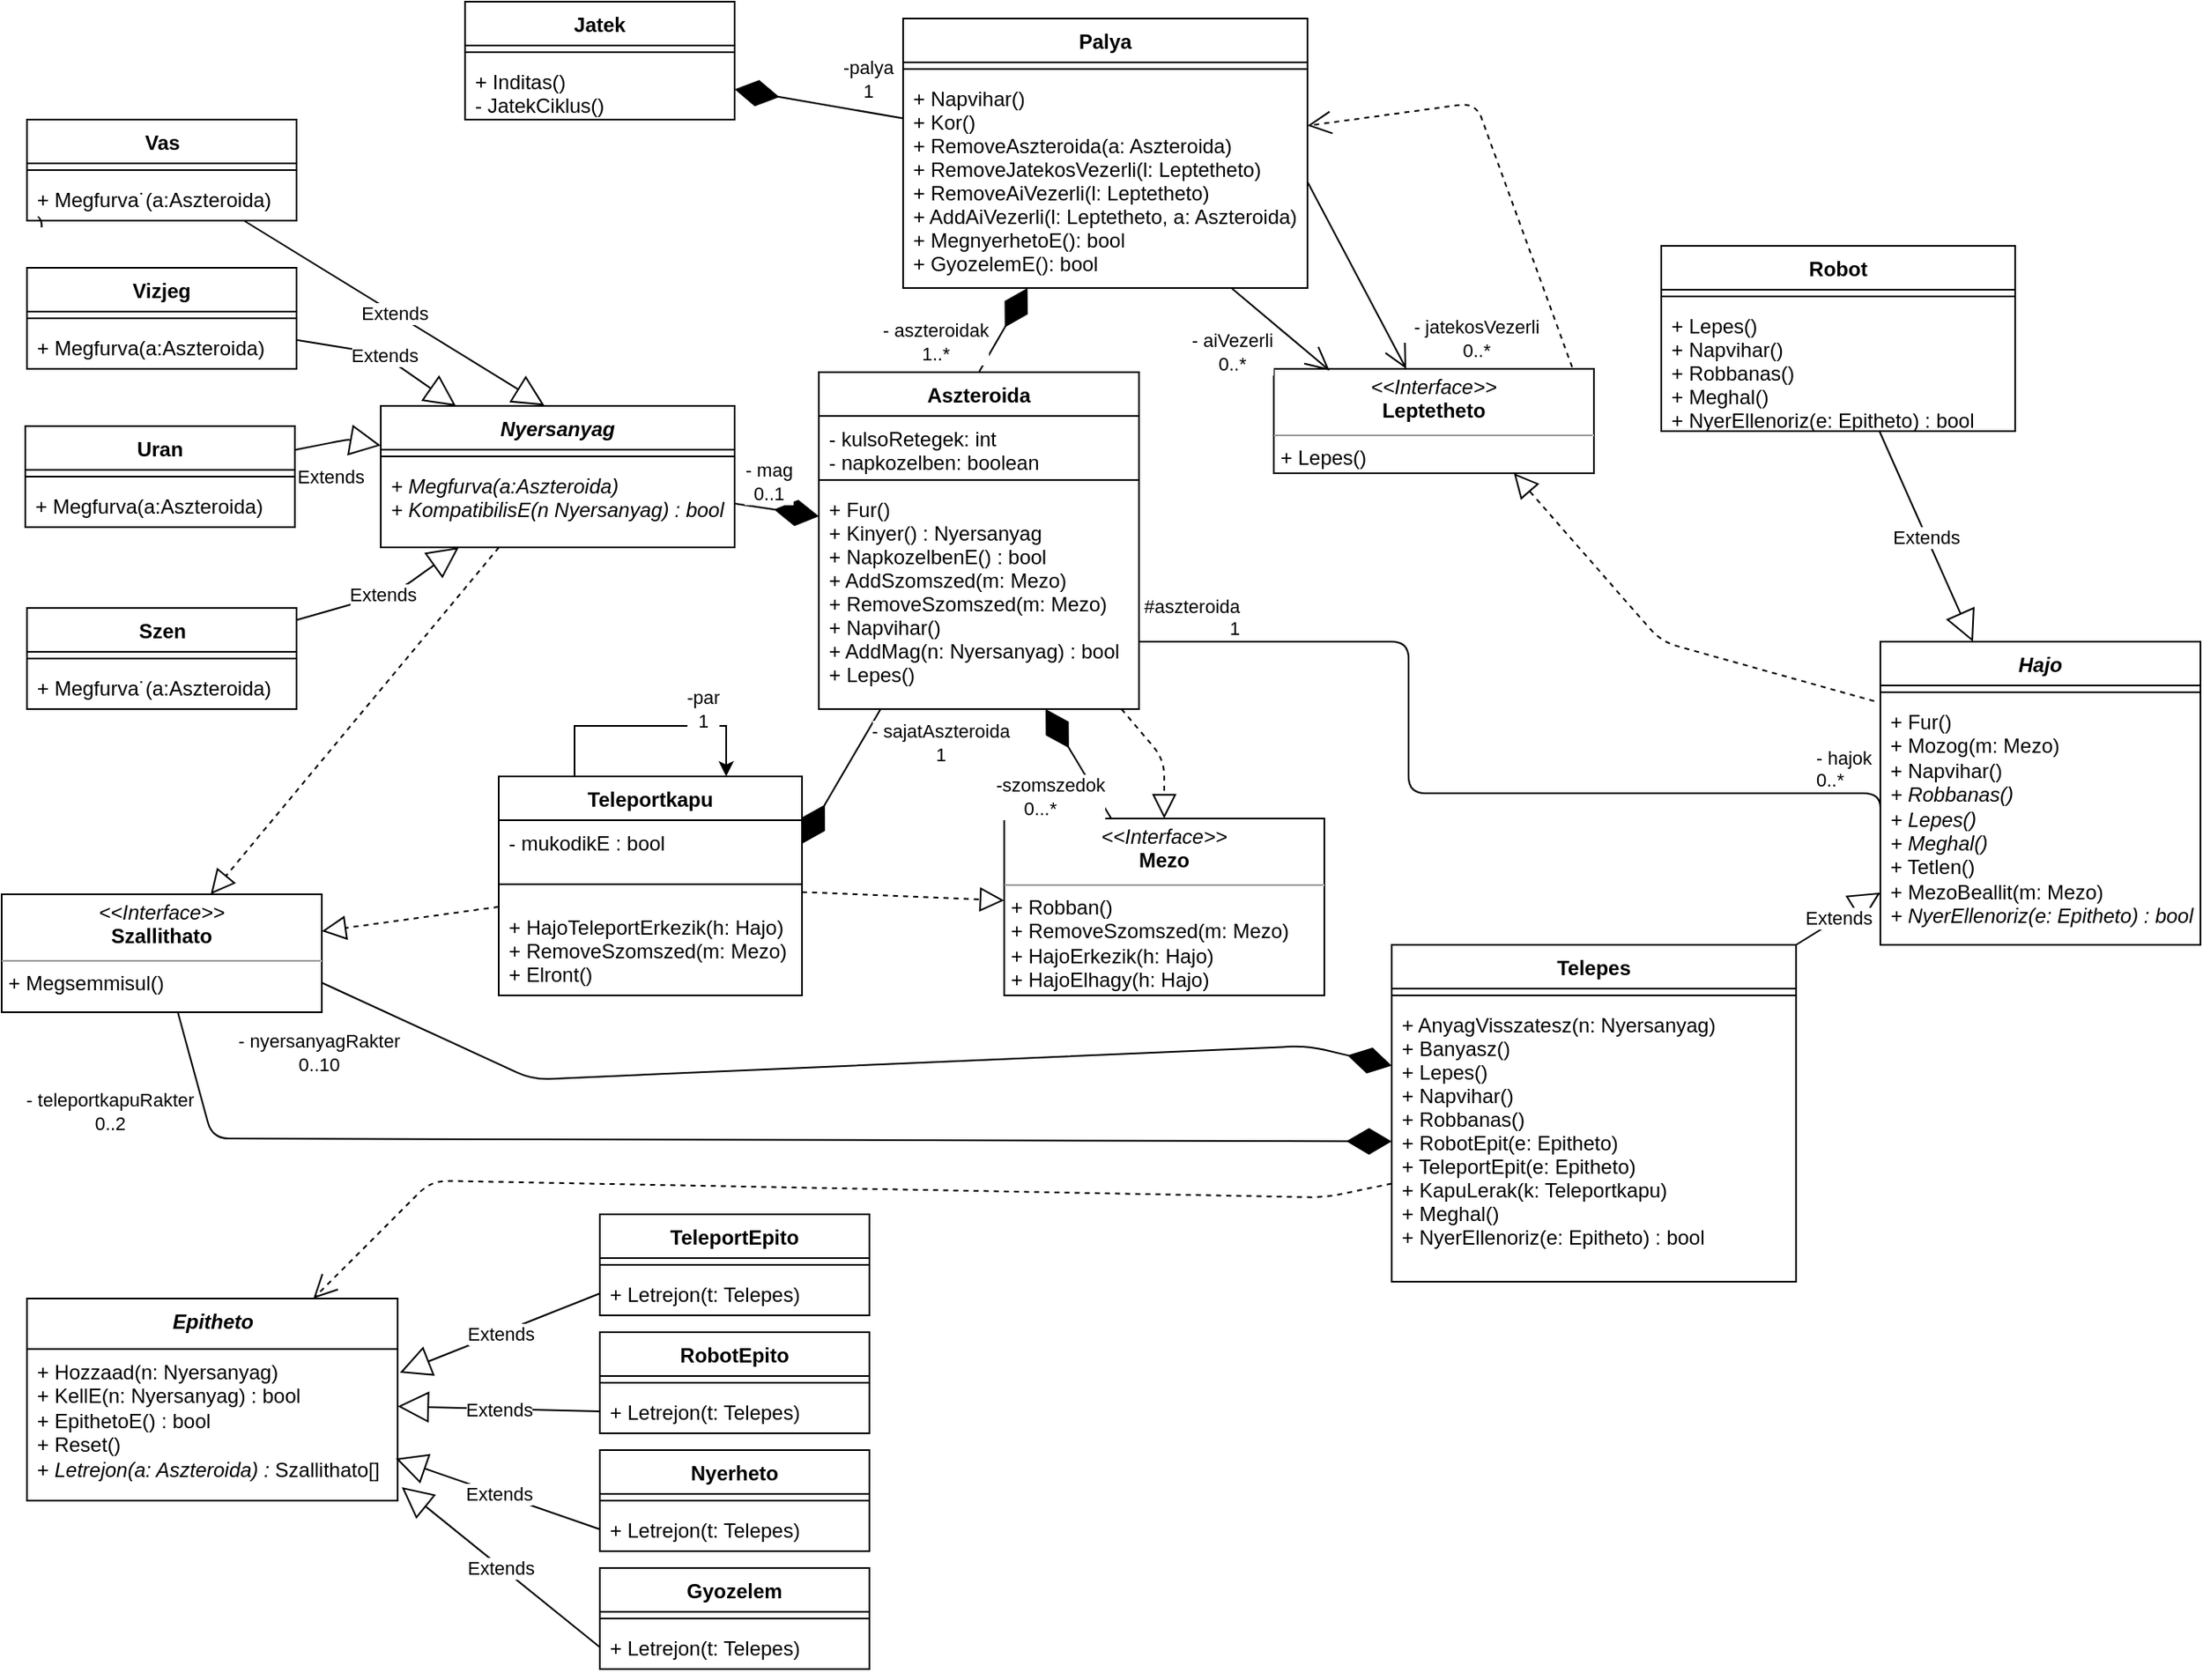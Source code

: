 <mxfile version="14.4.4" type="github">
  <diagram id="Uunz18mgdW6OLQOuuJnR" name="Page-1">
    <mxGraphModel dx="3137" dy="783" grid="1" gridSize="10" guides="1" tooltips="1" connect="1" arrows="1" fold="1" page="1" pageScale="1" pageWidth="1654" pageHeight="1169" background="none" math="0" shadow="0">
      <root>
        <mxCell id="0" />
        <mxCell id="1" parent="0" />
        <mxCell id="Yu_vnYscOk4ueQ48UthJ-1" value="Jatek" style="swimlane;fontStyle=1;align=center;verticalAlign=top;childLayout=stackLayout;horizontal=1;startSize=26;horizontalStack=0;resizeParent=1;resizeParentMax=0;resizeLast=0;collapsible=1;marginBottom=0;" parent="1" vertex="1">
          <mxGeometry x="270" width="160" height="70" as="geometry" />
        </mxCell>
        <mxCell id="Yu_vnYscOk4ueQ48UthJ-3" value="" style="line;strokeWidth=1;fillColor=none;align=left;verticalAlign=middle;spacingTop=-1;spacingLeft=3;spacingRight=3;rotatable=0;labelPosition=right;points=[];portConstraint=eastwest;" parent="Yu_vnYscOk4ueQ48UthJ-1" vertex="1">
          <mxGeometry y="26" width="160" height="8" as="geometry" />
        </mxCell>
        <mxCell id="Yu_vnYscOk4ueQ48UthJ-4" value="+ Inditas()&#xa;- JatekCiklus()" style="text;strokeColor=none;fillColor=none;align=left;verticalAlign=top;spacingLeft=4;spacingRight=4;overflow=hidden;rotatable=0;points=[[0,0.5],[1,0.5]];portConstraint=eastwest;" parent="Yu_vnYscOk4ueQ48UthJ-1" vertex="1">
          <mxGeometry y="34" width="160" height="36" as="geometry" />
        </mxCell>
        <mxCell id="Yu_vnYscOk4ueQ48UthJ-9" value="Palya" style="swimlane;fontStyle=1;align=center;verticalAlign=top;childLayout=stackLayout;horizontal=1;startSize=26;horizontalStack=0;resizeParent=1;resizeParentMax=0;resizeLast=0;collapsible=1;marginBottom=0;" parent="1" vertex="1">
          <mxGeometry x="530" y="10" width="240" height="160" as="geometry" />
        </mxCell>
        <mxCell id="Yu_vnYscOk4ueQ48UthJ-11" value="" style="line;strokeWidth=1;fillColor=none;align=left;verticalAlign=middle;spacingTop=-1;spacingLeft=3;spacingRight=3;rotatable=0;labelPosition=right;points=[];portConstraint=eastwest;" parent="Yu_vnYscOk4ueQ48UthJ-9" vertex="1">
          <mxGeometry y="26" width="240" height="8" as="geometry" />
        </mxCell>
        <mxCell id="Yu_vnYscOk4ueQ48UthJ-12" value="+ Napvihar()&#xa;+ Kor()&#xa;+ RemoveAszteroida(a: Aszteroida)&#xa;+ RemoveJatekosVezerli(l: Leptetheto)&#xa;+ RemoveAiVezerli(l: Leptetheto)&#xa;+ AddAiVezerli(l: Leptetheto, a: Aszteroida)&#xa;+ MegnyerhetoE(): bool&#xa;+ GyozelemE(): bool&#xa;" style="text;strokeColor=none;fillColor=none;align=left;verticalAlign=top;spacingLeft=4;spacingRight=4;overflow=hidden;rotatable=0;points=[[0,0.5],[1,0.5]];portConstraint=eastwest;" parent="Yu_vnYscOk4ueQ48UthJ-9" vertex="1">
          <mxGeometry y="34" width="240" height="126" as="geometry" />
        </mxCell>
        <mxCell id="Yu_vnYscOk4ueQ48UthJ-22" value="&lt;p style=&quot;margin: 0px ; margin-top: 4px ; text-align: center&quot;&gt;&lt;i&gt;&amp;lt;&amp;lt;Interface&amp;gt;&amp;gt;&lt;/i&gt;&lt;br&gt;&lt;b&gt;Leptetheto&lt;/b&gt;&lt;/p&gt;&lt;hr size=&quot;1&quot;&gt;&lt;p style=&quot;margin: 0px ; margin-left: 4px&quot;&gt;+ Lepes()&lt;/p&gt;" style="verticalAlign=top;align=left;overflow=fill;fontSize=12;fontFamily=Helvetica;html=1;" parent="1" vertex="1">
          <mxGeometry x="750" y="218" width="190" height="62" as="geometry" />
        </mxCell>
        <mxCell id="Yu_vnYscOk4ueQ48UthJ-23" value="Aszteroida" style="swimlane;fontStyle=1;align=center;verticalAlign=top;childLayout=stackLayout;horizontal=1;startSize=26;horizontalStack=0;resizeParent=1;resizeParentMax=0;resizeLast=0;collapsible=1;marginBottom=0;" parent="1" vertex="1">
          <mxGeometry x="480" y="220" width="190" height="200" as="geometry" />
        </mxCell>
        <mxCell id="Yu_vnYscOk4ueQ48UthJ-24" value="- kulsoRetegek: int&#xa;- napkozelben: boolean" style="text;strokeColor=none;fillColor=none;align=left;verticalAlign=top;spacingLeft=4;spacingRight=4;overflow=hidden;rotatable=0;points=[[0,0.5],[1,0.5]];portConstraint=eastwest;" parent="Yu_vnYscOk4ueQ48UthJ-23" vertex="1">
          <mxGeometry y="26" width="190" height="34" as="geometry" />
        </mxCell>
        <mxCell id="Yu_vnYscOk4ueQ48UthJ-25" value="" style="line;strokeWidth=1;fillColor=none;align=left;verticalAlign=middle;spacingTop=-1;spacingLeft=3;spacingRight=3;rotatable=0;labelPosition=right;points=[];portConstraint=eastwest;" parent="Yu_vnYscOk4ueQ48UthJ-23" vertex="1">
          <mxGeometry y="60" width="190" height="8" as="geometry" />
        </mxCell>
        <mxCell id="Yu_vnYscOk4ueQ48UthJ-26" value="+ Fur()&#xa;+ Kinyer() : Nyersanyag&#xa;+ NapkozelbenE() : bool&#xa;+ AddSzomszed(m: Mezo)&#xa;+ RemoveSzomszed(m: Mezo)&#xa;+ Napvihar()&#xa;+ AddMag(n: Nyersanyag) : bool&#xa;+ Lepes()" style="text;strokeColor=none;fillColor=none;align=left;verticalAlign=top;spacingLeft=4;spacingRight=4;overflow=hidden;rotatable=0;points=[[0,0.5],[1,0.5]];portConstraint=eastwest;" parent="Yu_vnYscOk4ueQ48UthJ-23" vertex="1">
          <mxGeometry y="68" width="190" height="132" as="geometry" />
        </mxCell>
        <mxCell id="Yu_vnYscOk4ueQ48UthJ-27" value="Robot" style="swimlane;fontStyle=1;align=center;verticalAlign=top;childLayout=stackLayout;horizontal=1;startSize=26;horizontalStack=0;resizeParent=1;resizeParentMax=0;resizeLast=0;collapsible=1;marginBottom=0;" parent="1" vertex="1">
          <mxGeometry x="980" y="145" width="210" height="110" as="geometry" />
        </mxCell>
        <mxCell id="Yu_vnYscOk4ueQ48UthJ-29" value="" style="line;strokeWidth=1;fillColor=none;align=left;verticalAlign=middle;spacingTop=-1;spacingLeft=3;spacingRight=3;rotatable=0;labelPosition=right;points=[];portConstraint=eastwest;" parent="Yu_vnYscOk4ueQ48UthJ-27" vertex="1">
          <mxGeometry y="26" width="210" height="8" as="geometry" />
        </mxCell>
        <mxCell id="Yu_vnYscOk4ueQ48UthJ-30" value="+ Lepes()&#xa;+ Napvihar()&#xa;+ Robbanas()&#xa;+ Meghal()&#xa;+ NyerEllenoriz(e: Epitheto) : bool" style="text;strokeColor=none;fillColor=none;align=left;verticalAlign=top;spacingLeft=4;spacingRight=4;overflow=hidden;rotatable=0;points=[[0,0.5],[1,0.5]];portConstraint=eastwest;fontStyle=0" parent="Yu_vnYscOk4ueQ48UthJ-27" vertex="1">
          <mxGeometry y="34" width="210" height="76" as="geometry" />
        </mxCell>
        <mxCell id="Yu_vnYscOk4ueQ48UthJ-31" value="Telepes" style="swimlane;fontStyle=1;align=center;verticalAlign=top;childLayout=stackLayout;horizontal=1;startSize=26;horizontalStack=0;resizeParent=1;resizeParentMax=0;resizeLast=0;collapsible=1;marginBottom=0;" parent="1" vertex="1">
          <mxGeometry x="820" y="560" width="240" height="200" as="geometry" />
        </mxCell>
        <mxCell id="Yu_vnYscOk4ueQ48UthJ-32" value="" style="line;strokeWidth=1;fillColor=none;align=left;verticalAlign=middle;spacingTop=-1;spacingLeft=3;spacingRight=3;rotatable=0;labelPosition=right;points=[];portConstraint=eastwest;" parent="Yu_vnYscOk4ueQ48UthJ-31" vertex="1">
          <mxGeometry y="26" width="240" height="8" as="geometry" />
        </mxCell>
        <mxCell id="Yu_vnYscOk4ueQ48UthJ-33" value="+ AnyagVisszatesz(n: Nyersanyag)&#xa;+ Banyasz()&#xa;+ Lepes()&#xa;+ Napvihar()&#xa;+ Robbanas()&#xa;+ RobotEpit(e: Epitheto)&#xa;+ TeleportEpit(e: Epitheto)&#xa;+ KapuLerak(k: Teleportkapu)&#xa;+ Meghal()&#xa;+ NyerEllenoriz(e: Epitheto) : bool" style="text;strokeColor=none;fillColor=none;align=left;verticalAlign=top;spacingLeft=4;spacingRight=4;overflow=hidden;rotatable=0;points=[[0,0.5],[1,0.5]];portConstraint=eastwest;fontStyle=0" parent="Yu_vnYscOk4ueQ48UthJ-31" vertex="1">
          <mxGeometry y="34" width="240" height="166" as="geometry" />
        </mxCell>
        <mxCell id="Yu_vnYscOk4ueQ48UthJ-34" value="Hajo" style="swimlane;fontStyle=3;align=center;verticalAlign=top;childLayout=stackLayout;horizontal=1;startSize=26;horizontalStack=0;resizeParent=1;resizeParentMax=0;resizeLast=0;collapsible=1;marginBottom=0;" parent="1" vertex="1">
          <mxGeometry x="1110" y="380" width="190" height="180" as="geometry" />
        </mxCell>
        <mxCell id="Yu_vnYscOk4ueQ48UthJ-35" value="" style="line;strokeWidth=1;fillColor=none;align=left;verticalAlign=middle;spacingTop=-1;spacingLeft=3;spacingRight=3;rotatable=0;labelPosition=right;points=[];portConstraint=eastwest;" parent="Yu_vnYscOk4ueQ48UthJ-34" vertex="1">
          <mxGeometry y="26" width="190" height="8" as="geometry" />
        </mxCell>
        <mxCell id="Yu_vnYscOk4ueQ48UthJ-36" value="+ Fur()&lt;br&gt;+ Mozog(m: Mezo)&lt;br&gt;+ Napvihar()&lt;br&gt;&lt;i&gt;+ Robbanas()&lt;br&gt;+ Lepes()&lt;br&gt;+ Meghal()&lt;/i&gt;&lt;br&gt;+ Tetlen()&lt;br&gt;+ MezoBeallit(m: Mezo)&lt;br&gt;&lt;i&gt;+ NyerEllenoriz(e: Epitheto) : bool&lt;/i&gt;" style="text;strokeColor=none;fillColor=none;align=left;verticalAlign=top;spacingLeft=4;spacingRight=4;overflow=hidden;rotatable=0;points=[[0,0.5],[1,0.5]];portConstraint=eastwest;fontStyle=0;html=1;" parent="Yu_vnYscOk4ueQ48UthJ-34" vertex="1">
          <mxGeometry y="34" width="190" height="146" as="geometry" />
        </mxCell>
        <mxCell id="Yu_vnYscOk4ueQ48UthJ-37" value="Nyersanyag" style="swimlane;fontStyle=3;align=center;verticalAlign=top;childLayout=stackLayout;horizontal=1;startSize=26;horizontalStack=0;resizeParent=1;resizeParentMax=0;resizeLast=0;collapsible=1;marginBottom=0;" parent="1" vertex="1">
          <mxGeometry x="220" y="240" width="210" height="84" as="geometry" />
        </mxCell>
        <mxCell id="Yu_vnYscOk4ueQ48UthJ-38" value="" style="line;strokeWidth=1;fillColor=none;align=left;verticalAlign=middle;spacingTop=-1;spacingLeft=3;spacingRight=3;rotatable=0;labelPosition=right;points=[];portConstraint=eastwest;" parent="Yu_vnYscOk4ueQ48UthJ-37" vertex="1">
          <mxGeometry y="26" width="210" height="8" as="geometry" />
        </mxCell>
        <mxCell id="Yu_vnYscOk4ueQ48UthJ-39" value="&lt;i&gt;+ Megfurva(a:Aszteroida)&lt;/i&gt;&lt;br&gt;&lt;i&gt;+ KompatibilisE(n Nyersanyag) : bool&lt;/i&gt;" style="text;strokeColor=none;fillColor=none;align=left;verticalAlign=top;spacingLeft=4;spacingRight=4;overflow=hidden;rotatable=0;points=[[0,0.5],[1,0.5]];portConstraint=eastwest;html=1;" parent="Yu_vnYscOk4ueQ48UthJ-37" vertex="1">
          <mxGeometry y="34" width="210" height="50" as="geometry" />
        </mxCell>
        <mxCell id="Yu_vnYscOk4ueQ48UthJ-41" value="Uran" style="swimlane;fontStyle=1;align=center;verticalAlign=top;childLayout=stackLayout;horizontal=1;startSize=26;horizontalStack=0;resizeParent=1;resizeParentMax=0;resizeLast=0;collapsible=1;marginBottom=0;" parent="1" vertex="1">
          <mxGeometry x="9" y="252" width="160" height="60" as="geometry" />
        </mxCell>
        <mxCell id="Yu_vnYscOk4ueQ48UthJ-42" value="" style="line;strokeWidth=1;fillColor=none;align=left;verticalAlign=middle;spacingTop=-1;spacingLeft=3;spacingRight=3;rotatable=0;labelPosition=right;points=[];portConstraint=eastwest;" parent="Yu_vnYscOk4ueQ48UthJ-41" vertex="1">
          <mxGeometry y="26" width="160" height="8" as="geometry" />
        </mxCell>
        <mxCell id="Yu_vnYscOk4ueQ48UthJ-43" value="+ Megfurva(a:Aszteroida)" style="text;strokeColor=none;fillColor=none;align=left;verticalAlign=top;spacingLeft=4;spacingRight=4;overflow=hidden;rotatable=0;points=[[0,0.5],[1,0.5]];portConstraint=eastwest;" parent="Yu_vnYscOk4ueQ48UthJ-41" vertex="1">
          <mxGeometry y="34" width="160" height="26" as="geometry" />
        </mxCell>
        <mxCell id="Yu_vnYscOk4ueQ48UthJ-44" value="Teleportkapu" style="swimlane;fontStyle=1;align=center;verticalAlign=top;childLayout=stackLayout;horizontal=1;startSize=26;horizontalStack=0;resizeParent=1;resizeParentMax=0;resizeLast=0;collapsible=1;marginBottom=0;" parent="1" vertex="1">
          <mxGeometry x="290" y="460" width="180" height="130" as="geometry">
            <mxRectangle x="250" y="490" width="110" height="26" as="alternateBounds" />
          </mxGeometry>
        </mxCell>
        <mxCell id="Yu_vnYscOk4ueQ48UthJ-47" value="- mukodikE : bool" style="text;strokeColor=none;fillColor=none;align=left;verticalAlign=top;spacingLeft=4;spacingRight=4;overflow=hidden;rotatable=0;points=[[0,0.5],[1,0.5]];portConstraint=eastwest;" parent="Yu_vnYscOk4ueQ48UthJ-44" vertex="1">
          <mxGeometry y="26" width="180" height="26" as="geometry" />
        </mxCell>
        <mxCell id="Yu_vnYscOk4ueQ48UthJ-45" value="" style="line;strokeWidth=1;fillColor=none;align=left;verticalAlign=middle;spacingTop=-1;spacingLeft=3;spacingRight=3;rotatable=0;labelPosition=right;points=[];portConstraint=eastwest;" parent="Yu_vnYscOk4ueQ48UthJ-44" vertex="1">
          <mxGeometry y="52" width="180" height="24" as="geometry" />
        </mxCell>
        <mxCell id="Yu_vnYscOk4ueQ48UthJ-46" value="+ HajoTeleportErkezik(h: Hajo)&#xa;+ RemoveSzomszed(m: Mezo)&#xa;+ Elront()" style="text;strokeColor=none;fillColor=none;align=left;verticalAlign=top;spacingLeft=4;spacingRight=4;overflow=hidden;rotatable=0;points=[[0,0.5],[1,0.5]];portConstraint=eastwest;" parent="Yu_vnYscOk4ueQ48UthJ-44" vertex="1">
          <mxGeometry y="76" width="180" height="54" as="geometry" />
        </mxCell>
        <mxCell id="Yu_vnYscOk4ueQ48UthJ-52" value="&lt;p style=&quot;margin: 0px ; margin-top: 4px ; text-align: center&quot;&gt;&lt;i&gt;&amp;lt;&amp;lt;Interface&amp;gt;&amp;gt;&lt;/i&gt;&lt;br&gt;&lt;b&gt;Mezo&lt;/b&gt;&lt;/p&gt;&lt;hr size=&quot;1&quot;&gt;&lt;p style=&quot;margin: 0px ; margin-left: 4px&quot;&gt;+ Robban()&lt;/p&gt;&lt;p style=&quot;margin: 0px ; margin-left: 4px&quot;&gt;+ RemoveSzomszed(m: Mezo)&lt;/p&gt;&lt;p style=&quot;margin: 0px ; margin-left: 4px&quot;&gt;+ HajoErkezik(h: Hajo)&lt;/p&gt;&lt;p style=&quot;margin: 0px ; margin-left: 4px&quot;&gt;+ HajoElhagy(h: Hajo)&lt;/p&gt;" style="verticalAlign=top;align=left;overflow=fill;fontSize=12;fontFamily=Helvetica;html=1;" parent="1" vertex="1">
          <mxGeometry x="590" y="485" width="190" height="105" as="geometry" />
        </mxCell>
        <mxCell id="Yu_vnYscOk4ueQ48UthJ-53" value="&lt;p style=&quot;margin: 0px ; margin-top: 4px ; text-align: center&quot;&gt;&lt;i&gt;&amp;lt;&amp;lt;Interface&amp;gt;&amp;gt;&lt;/i&gt;&lt;br&gt;&lt;b&gt;Szallithato&lt;/b&gt;&lt;/p&gt;&lt;hr size=&quot;1&quot;&gt;&lt;p style=&quot;margin: 0px ; margin-left: 4px&quot;&gt;&lt;/p&gt;&lt;p style=&quot;margin: 0px ; margin-left: 4px&quot;&gt;+ Megsemmisul()&lt;/p&gt;" style="verticalAlign=top;align=left;overflow=fill;fontSize=12;fontFamily=Helvetica;html=1;" parent="1" vertex="1">
          <mxGeometry x="-5" y="530" width="190" height="70" as="geometry" />
        </mxCell>
        <mxCell id="Yu_vnYscOk4ueQ48UthJ-54" value="" style="endArrow=diamondThin;endFill=1;endSize=24;html=1;entryX=1;entryY=0.5;entryDx=0;entryDy=0;" parent="1" source="Yu_vnYscOk4ueQ48UthJ-9" target="Yu_vnYscOk4ueQ48UthJ-4" edge="1">
          <mxGeometry width="160" relative="1" as="geometry">
            <mxPoint x="200" y="180" as="sourcePoint" />
            <mxPoint x="360" y="180" as="targetPoint" />
          </mxGeometry>
        </mxCell>
        <mxCell id="j5BLqk-0MgdrymZYCmfH-14" value="-palya&lt;br&gt;1" style="edgeLabel;html=1;align=center;verticalAlign=middle;resizable=0;points=[];" parent="Yu_vnYscOk4ueQ48UthJ-54" vertex="1" connectable="0">
          <mxGeometry x="0.78" y="3" relative="1" as="geometry">
            <mxPoint x="68.91" y="-11.01" as="offset" />
          </mxGeometry>
        </mxCell>
        <mxCell id="Yu_vnYscOk4ueQ48UthJ-56" value="" style="endArrow=block;dashed=1;endFill=0;endSize=12;html=1;entryX=0.75;entryY=1;entryDx=0;entryDy=0;exitX=-0.019;exitY=0.009;exitDx=0;exitDy=0;exitPerimeter=0;" parent="1" source="Yu_vnYscOk4ueQ48UthJ-36" target="Yu_vnYscOk4ueQ48UthJ-22" edge="1">
          <mxGeometry width="160" relative="1" as="geometry">
            <mxPoint x="810" y="180" as="sourcePoint" />
            <mxPoint x="820.0" y="100" as="targetPoint" />
            <Array as="points">
              <mxPoint x="980" y="380" />
            </Array>
          </mxGeometry>
        </mxCell>
        <mxCell id="Yu_vnYscOk4ueQ48UthJ-58" value="Extends" style="endArrow=block;endSize=16;endFill=0;html=1;exitX=1;exitY=0;exitDx=0;exitDy=0;" parent="1" source="Yu_vnYscOk4ueQ48UthJ-31" target="Yu_vnYscOk4ueQ48UthJ-34" edge="1">
          <mxGeometry width="160" relative="1" as="geometry">
            <mxPoint x="980" y="544" as="sourcePoint" />
            <mxPoint x="1140" y="544" as="targetPoint" />
          </mxGeometry>
        </mxCell>
        <mxCell id="Yu_vnYscOk4ueQ48UthJ-59" value="Extends" style="endArrow=block;endSize=16;endFill=0;html=1;" parent="1" source="Yu_vnYscOk4ueQ48UthJ-27" target="Yu_vnYscOk4ueQ48UthJ-34" edge="1">
          <mxGeometry width="160" relative="1" as="geometry">
            <mxPoint x="1050" y="436.957" as="sourcePoint" />
            <mxPoint x="1120" y="485.043" as="targetPoint" />
          </mxGeometry>
        </mxCell>
        <mxCell id="Yu_vnYscOk4ueQ48UthJ-60" value="" style="endArrow=diamondThin;endFill=1;endSize=24;html=1;exitX=1;exitY=0.75;exitDx=0;exitDy=0;" parent="1" source="Yu_vnYscOk4ueQ48UthJ-53" target="Yu_vnYscOk4ueQ48UthJ-31" edge="1">
          <mxGeometry width="160" relative="1" as="geometry">
            <mxPoint x="510" y="710" as="sourcePoint" />
            <mxPoint x="670" y="710" as="targetPoint" />
            <Array as="points">
              <mxPoint x="310" y="640" />
              <mxPoint x="770" y="620" />
            </Array>
          </mxGeometry>
        </mxCell>
        <mxCell id="j5BLqk-0MgdrymZYCmfH-17" value="- nyersanyagRakter&lt;br&gt;0..10" style="edgeLabel;html=1;align=center;verticalAlign=middle;resizable=0;points=[];" parent="Yu_vnYscOk4ueQ48UthJ-60" vertex="1" connectable="0">
          <mxGeometry x="0.886" y="-6" relative="1" as="geometry">
            <mxPoint x="-599.96" y="-5.17" as="offset" />
          </mxGeometry>
        </mxCell>
        <mxCell id="Yu_vnYscOk4ueQ48UthJ-61" value="" style="endArrow=block;dashed=1;endFill=0;endSize=12;html=1;" parent="1" source="Yu_vnYscOk4ueQ48UthJ-37" target="Yu_vnYscOk4ueQ48UthJ-53" edge="1">
          <mxGeometry width="160" relative="1" as="geometry">
            <mxPoint x="110" y="580" as="sourcePoint" />
            <mxPoint x="270" y="580" as="targetPoint" />
          </mxGeometry>
        </mxCell>
        <mxCell id="Yu_vnYscOk4ueQ48UthJ-63" value="" style="endArrow=block;dashed=1;endFill=0;endSize=12;html=1;" parent="1" source="Yu_vnYscOk4ueQ48UthJ-44" target="Yu_vnYscOk4ueQ48UthJ-53" edge="1">
          <mxGeometry width="160" relative="1" as="geometry">
            <mxPoint x="254.29" y="404.0" as="sourcePoint" />
            <mxPoint x="331.183" y="630" as="targetPoint" />
          </mxGeometry>
        </mxCell>
        <mxCell id="Yu_vnYscOk4ueQ48UthJ-64" value="" style="endArrow=block;dashed=1;endFill=0;endSize=12;html=1;" parent="1" source="Yu_vnYscOk4ueQ48UthJ-44" target="Yu_vnYscOk4ueQ48UthJ-52" edge="1">
          <mxGeometry width="160" relative="1" as="geometry">
            <mxPoint x="471.806" y="590" as="sourcePoint" />
            <mxPoint x="374.95" y="681.54" as="targetPoint" />
          </mxGeometry>
        </mxCell>
        <mxCell id="Yu_vnYscOk4ueQ48UthJ-65" value="" style="endArrow=block;dashed=1;endFill=0;endSize=12;html=1;" parent="1" source="Yu_vnYscOk4ueQ48UthJ-23" target="Yu_vnYscOk4ueQ48UthJ-52" edge="1">
          <mxGeometry width="160" relative="1" as="geometry">
            <mxPoint x="620.0" y="535" as="sourcePoint" />
            <mxPoint x="660.0" y="535" as="targetPoint" />
            <Array as="points">
              <mxPoint x="685" y="450" />
            </Array>
          </mxGeometry>
        </mxCell>
        <mxCell id="Yu_vnYscOk4ueQ48UthJ-66" value="" style="endArrow=diamondThin;endFill=1;endSize=24;html=1;" parent="1" source="Yu_vnYscOk4ueQ48UthJ-52" target="Yu_vnYscOk4ueQ48UthJ-26" edge="1">
          <mxGeometry width="160" relative="1" as="geometry">
            <mxPoint x="540.0" y="180.004" as="sourcePoint" />
            <mxPoint x="450.0" y="183.71" as="targetPoint" />
          </mxGeometry>
        </mxCell>
        <mxCell id="j5BLqk-0MgdrymZYCmfH-13" value="&amp;nbsp; &amp;nbsp; -szomszedok&lt;br&gt;0...*" style="edgeLabel;html=1;align=center;verticalAlign=middle;resizable=0;points=[];" parent="Yu_vnYscOk4ueQ48UthJ-66" vertex="1" connectable="0">
          <mxGeometry x="0.431" y="3" relative="1" as="geometry">
            <mxPoint x="-12.29" y="31.54" as="offset" />
          </mxGeometry>
        </mxCell>
        <mxCell id="Yu_vnYscOk4ueQ48UthJ-67" value="" style="endArrow=diamondThin;endFill=1;endSize=24;html=1;" parent="1" source="Yu_vnYscOk4ueQ48UthJ-37" target="Yu_vnYscOk4ueQ48UthJ-23" edge="1">
          <mxGeometry width="160" relative="1" as="geometry">
            <mxPoint x="440.0" y="115.294" as="sourcePoint" />
            <mxPoint x="350.0" y="119" as="targetPoint" />
          </mxGeometry>
        </mxCell>
        <mxCell id="j5BLqk-0MgdrymZYCmfH-18" value="- mag&lt;br&gt;0..1" style="edgeLabel;html=1;align=center;verticalAlign=middle;resizable=0;points=[];" parent="Yu_vnYscOk4ueQ48UthJ-67" vertex="1" connectable="0">
          <mxGeometry x="0.544" y="2" relative="1" as="geometry">
            <mxPoint x="-18.92" y="-17.37" as="offset" />
          </mxGeometry>
        </mxCell>
        <mxCell id="Yu_vnYscOk4ueQ48UthJ-68" value="" style="endArrow=diamondThin;endFill=1;endSize=24;html=1;exitX=0.5;exitY=0;exitDx=0;exitDy=0;" parent="1" source="Yu_vnYscOk4ueQ48UthJ-23" target="Yu_vnYscOk4ueQ48UthJ-9" edge="1">
          <mxGeometry width="160" relative="1" as="geometry">
            <mxPoint x="420.0" y="350.87" as="sourcePoint" />
            <mxPoint x="490.0" y="341.13" as="targetPoint" />
          </mxGeometry>
        </mxCell>
        <mxCell id="j5BLqk-0MgdrymZYCmfH-15" value="- aszteroidak&lt;br&gt;1..*" style="edgeLabel;html=1;align=center;verticalAlign=middle;resizable=0;points=[];" parent="Yu_vnYscOk4ueQ48UthJ-68" vertex="1" connectable="0">
          <mxGeometry x="0.447" y="1" relative="1" as="geometry">
            <mxPoint x="-46.78" y="18.49" as="offset" />
          </mxGeometry>
        </mxCell>
        <mxCell id="Yu_vnYscOk4ueQ48UthJ-74" value="" style="endArrow=none;html=1;edgeStyle=orthogonalEdgeStyle;entryX=0;entryY=0.5;entryDx=0;entryDy=0;" parent="1" source="Yu_vnYscOk4ueQ48UthJ-23" target="Yu_vnYscOk4ueQ48UthJ-36" edge="1">
          <mxGeometry relative="1" as="geometry">
            <mxPoint x="670" y="380" as="sourcePoint" />
            <mxPoint x="830" y="380" as="targetPoint" />
            <Array as="points">
              <mxPoint x="830" y="380" />
              <mxPoint x="830" y="470" />
              <mxPoint x="1110" y="470" />
            </Array>
          </mxGeometry>
        </mxCell>
        <mxCell id="Yu_vnYscOk4ueQ48UthJ-75" value="- hajok&lt;br&gt;0..*" style="edgeLabel;resizable=0;html=1;align=left;verticalAlign=bottom;" parent="Yu_vnYscOk4ueQ48UthJ-74" connectable="0" vertex="1">
          <mxGeometry x="-1" relative="1" as="geometry">
            <mxPoint x="400" y="90" as="offset" />
          </mxGeometry>
        </mxCell>
        <mxCell id="Yu_vnYscOk4ueQ48UthJ-76" value="#aszteroida&lt;br&gt;1" style="edgeLabel;resizable=0;html=1;align=right;verticalAlign=bottom;" parent="Yu_vnYscOk4ueQ48UthJ-74" connectable="0" vertex="1">
          <mxGeometry x="1" relative="1" as="geometry">
            <mxPoint x="-380" y="-107" as="offset" />
          </mxGeometry>
        </mxCell>
        <mxCell id="j5BLqk-0MgdrymZYCmfH-1" value="Szen" style="swimlane;fontStyle=1;align=center;verticalAlign=top;childLayout=stackLayout;horizontal=1;startSize=26;horizontalStack=0;resizeParent=1;resizeParentMax=0;resizeLast=0;collapsible=1;marginBottom=0;html=1;" parent="1" vertex="1">
          <mxGeometry x="10" y="360" width="160" height="60" as="geometry" />
        </mxCell>
        <mxCell id="j5BLqk-0MgdrymZYCmfH-3" value="" style="line;strokeWidth=1;fillColor=none;align=left;verticalAlign=middle;spacingTop=-1;spacingLeft=3;spacingRight=3;rotatable=0;labelPosition=right;points=[];portConstraint=eastwest;" parent="j5BLqk-0MgdrymZYCmfH-1" vertex="1">
          <mxGeometry y="26" width="160" height="8" as="geometry" />
        </mxCell>
        <mxCell id="j5BLqk-0MgdrymZYCmfH-4" value="+ Megfurva˙(a:Aszteroida)" style="text;strokeColor=none;fillColor=none;align=left;verticalAlign=top;spacingLeft=4;spacingRight=4;overflow=hidden;rotatable=0;points=[[0,0.5],[1,0.5]];portConstraint=eastwest;" parent="j5BLqk-0MgdrymZYCmfH-1" vertex="1">
          <mxGeometry y="34" width="160" height="26" as="geometry" />
        </mxCell>
        <mxCell id="j5BLqk-0MgdrymZYCmfH-11" style="edgeStyle=orthogonalEdgeStyle;rounded=0;orthogonalLoop=1;jettySize=auto;html=1;exitX=0.25;exitY=0;exitDx=0;exitDy=0;entryX=0.75;entryY=0;entryDx=0;entryDy=0;" parent="1" source="Yu_vnYscOk4ueQ48UthJ-44" target="Yu_vnYscOk4ueQ48UthJ-44" edge="1">
          <mxGeometry relative="1" as="geometry">
            <Array as="points">
              <mxPoint x="335" y="430" />
              <mxPoint x="425" y="430" />
            </Array>
          </mxGeometry>
        </mxCell>
        <mxCell id="j5BLqk-0MgdrymZYCmfH-12" value="-par&lt;br&gt;1" style="edgeLabel;html=1;align=center;verticalAlign=middle;resizable=0;points=[];" parent="j5BLqk-0MgdrymZYCmfH-11" vertex="1" connectable="0">
          <mxGeometry x="0.339" relative="1" as="geometry">
            <mxPoint x="5" y="-10" as="offset" />
          </mxGeometry>
        </mxCell>
        <mxCell id="c0RVI4-9g-hND24otLmP-5" value="Epitheto" style="swimlane;fontStyle=3;align=center;verticalAlign=top;childLayout=stackLayout;horizontal=1;startSize=30;horizontalStack=0;resizeParent=1;resizeParentMax=0;resizeLast=0;collapsible=1;marginBottom=0;html=1;" parent="1" vertex="1">
          <mxGeometry x="10" y="770" width="220" height="120" as="geometry" />
        </mxCell>
        <mxCell id="c0RVI4-9g-hND24otLmP-8" value="+ Hozzaad(n: Nyersanyag)&lt;br&gt;+ KellE(n: Nyersanyag) : bool&lt;br&gt;+ EpithetoE() : bool&lt;br&gt;+ Reset()&lt;br&gt;+ &lt;i&gt;Letrejon(a: Aszteroida) :&amp;nbsp;&lt;/i&gt;Szallithato[]&amp;nbsp;" style="text;strokeColor=none;fillColor=none;align=left;verticalAlign=top;spacingLeft=4;spacingRight=4;overflow=hidden;rotatable=0;points=[[0,0.5],[1,0.5]];portConstraint=eastwest;html=1;" parent="c0RVI4-9g-hND24otLmP-5" vertex="1">
          <mxGeometry y="30" width="220" height="90" as="geometry" />
        </mxCell>
        <mxCell id="g-Dt7dvurQJU8qSfWDLR-1" value="Vizjeg" style="swimlane;fontStyle=1;align=center;verticalAlign=top;childLayout=stackLayout;horizontal=1;startSize=26;horizontalStack=0;resizeParent=1;resizeParentMax=0;resizeLast=0;collapsible=1;marginBottom=0;" parent="1" vertex="1">
          <mxGeometry x="10" y="158" width="160" height="60" as="geometry" />
        </mxCell>
        <mxCell id="g-Dt7dvurQJU8qSfWDLR-3" value="" style="line;strokeWidth=1;fillColor=none;align=left;verticalAlign=middle;spacingTop=-1;spacingLeft=3;spacingRight=3;rotatable=0;labelPosition=right;points=[];portConstraint=eastwest;" parent="g-Dt7dvurQJU8qSfWDLR-1" vertex="1">
          <mxGeometry y="26" width="160" height="8" as="geometry" />
        </mxCell>
        <mxCell id="g-Dt7dvurQJU8qSfWDLR-4" value="+ Megfurva(a:Aszteroida)&#xa;" style="text;strokeColor=none;fillColor=none;align=left;verticalAlign=top;spacingLeft=4;spacingRight=4;overflow=hidden;rotatable=0;points=[[0,0.5],[1,0.5]];portConstraint=eastwest;" parent="g-Dt7dvurQJU8qSfWDLR-1" vertex="1">
          <mxGeometry y="34" width="160" height="26" as="geometry" />
        </mxCell>
        <mxCell id="hmeGDV1KWvklOMG0HE1g-1" value="Vas" style="swimlane;fontStyle=1;align=center;verticalAlign=top;childLayout=stackLayout;horizontal=1;startSize=26;horizontalStack=0;resizeParent=1;resizeParentMax=0;resizeLast=0;collapsible=1;marginBottom=0;html=1;" parent="1" vertex="1">
          <mxGeometry x="10" y="70" width="160" height="60" as="geometry" />
        </mxCell>
        <mxCell id="hmeGDV1KWvklOMG0HE1g-2" value="" style="line;strokeWidth=1;fillColor=none;align=left;verticalAlign=middle;spacingTop=-1;spacingLeft=3;spacingRight=3;rotatable=0;labelPosition=right;points=[];portConstraint=eastwest;" parent="hmeGDV1KWvklOMG0HE1g-1" vertex="1">
          <mxGeometry y="26" width="160" height="8" as="geometry" />
        </mxCell>
        <mxCell id="hmeGDV1KWvklOMG0HE1g-3" value="+ Megfurva˙(a:Aszteroida)&#xa;)" style="text;strokeColor=none;fillColor=none;align=left;verticalAlign=top;spacingLeft=4;spacingRight=4;overflow=hidden;rotatable=0;points=[[0,0.5],[1,0.5]];portConstraint=eastwest;" parent="hmeGDV1KWvklOMG0HE1g-1" vertex="1">
          <mxGeometry y="34" width="160" height="26" as="geometry" />
        </mxCell>
        <mxCell id="CY1RZqDMAMl4AqE-WYTl-9" value="Extends" style="endArrow=block;endSize=16;endFill=0;html=1;" parent="1" source="j5BLqk-0MgdrymZYCmfH-1" target="Yu_vnYscOk4ueQ48UthJ-37" edge="1">
          <mxGeometry width="160" relative="1" as="geometry">
            <mxPoint x="480" y="340" as="sourcePoint" />
            <mxPoint x="640" y="340" as="targetPoint" />
            <Array as="points">
              <mxPoint x="230" y="350" />
            </Array>
          </mxGeometry>
        </mxCell>
        <mxCell id="CY1RZqDMAMl4AqE-WYTl-10" value="Extends" style="endArrow=block;endSize=16;endFill=0;html=1;" parent="1" source="g-Dt7dvurQJU8qSfWDLR-1" target="Yu_vnYscOk4ueQ48UthJ-37" edge="1">
          <mxGeometry width="160" relative="1" as="geometry">
            <mxPoint x="210" y="180" as="sourcePoint" />
            <mxPoint x="370" y="180" as="targetPoint" />
            <Array as="points">
              <mxPoint x="220" y="209" />
            </Array>
          </mxGeometry>
        </mxCell>
        <mxCell id="CY1RZqDMAMl4AqE-WYTl-11" value="Extends" style="endArrow=block;endSize=16;endFill=0;html=1;" parent="1" source="Yu_vnYscOk4ueQ48UthJ-41" target="Yu_vnYscOk4ueQ48UthJ-37" edge="1">
          <mxGeometry x="-0.325" y="-20" width="160" relative="1" as="geometry">
            <mxPoint x="480" y="340" as="sourcePoint" />
            <mxPoint x="640" y="340" as="targetPoint" />
            <Array as="points">
              <mxPoint x="200" y="260" />
            </Array>
            <mxPoint as="offset" />
          </mxGeometry>
        </mxCell>
        <mxCell id="CY1RZqDMAMl4AqE-WYTl-12" value="" style="endArrow=diamondThin;endFill=1;endSize=24;html=1;" parent="1" source="Yu_vnYscOk4ueQ48UthJ-23" target="Yu_vnYscOk4ueQ48UthJ-44" edge="1">
          <mxGeometry width="160" relative="1" as="geometry">
            <mxPoint x="360" y="400" as="sourcePoint" />
            <mxPoint x="520" y="400" as="targetPoint" />
            <Array as="points">
              <mxPoint x="470" y="500" />
            </Array>
          </mxGeometry>
        </mxCell>
        <mxCell id="CY1RZqDMAMl4AqE-WYTl-13" value="- sajatAszteroida&lt;br&gt;1" style="edgeLabel;html=1;align=center;verticalAlign=middle;resizable=0;points=[];" parent="CY1RZqDMAMl4AqE-WYTl-12" vertex="1" connectable="0">
          <mxGeometry x="-0.007" y="2" relative="1" as="geometry">
            <mxPoint x="56.4" y="-20.54" as="offset" />
          </mxGeometry>
        </mxCell>
        <mxCell id="CY1RZqDMAMl4AqE-WYTl-15" value="Extends" style="endArrow=block;endSize=16;endFill=0;html=1;entryX=0.462;entryY=-0.004;entryDx=0;entryDy=0;entryPerimeter=0;" parent="1" source="hmeGDV1KWvklOMG0HE1g-1" target="Yu_vnYscOk4ueQ48UthJ-37" edge="1">
          <mxGeometry width="160" relative="1" as="geometry">
            <mxPoint x="110" y="390" as="sourcePoint" />
            <mxPoint x="270" y="390" as="targetPoint" />
          </mxGeometry>
        </mxCell>
        <mxCell id="otTIYUXG52ubzt-L9H4G-1" value="TeleportEpito" style="swimlane;fontStyle=1;align=center;verticalAlign=top;childLayout=stackLayout;horizontal=1;startSize=26;horizontalStack=0;resizeParent=1;resizeParentMax=0;resizeLast=0;collapsible=1;marginBottom=0;" parent="1" vertex="1">
          <mxGeometry x="350" y="720" width="160" height="60" as="geometry" />
        </mxCell>
        <mxCell id="otTIYUXG52ubzt-L9H4G-3" value="" style="line;strokeWidth=1;fillColor=none;align=left;verticalAlign=middle;spacingTop=-1;spacingLeft=3;spacingRight=3;rotatable=0;labelPosition=right;points=[];portConstraint=eastwest;" parent="otTIYUXG52ubzt-L9H4G-1" vertex="1">
          <mxGeometry y="26" width="160" height="8" as="geometry" />
        </mxCell>
        <mxCell id="otTIYUXG52ubzt-L9H4G-4" value="+ Letrejon(t: Telepes)" style="text;strokeColor=none;fillColor=none;align=left;verticalAlign=top;spacingLeft=4;spacingRight=4;overflow=hidden;rotatable=0;points=[[0,0.5],[1,0.5]];portConstraint=eastwest;" parent="otTIYUXG52ubzt-L9H4G-1" vertex="1">
          <mxGeometry y="34" width="160" height="26" as="geometry" />
        </mxCell>
        <mxCell id="otTIYUXG52ubzt-L9H4G-5" value="RobotEpito" style="swimlane;fontStyle=1;align=center;verticalAlign=top;childLayout=stackLayout;horizontal=1;startSize=26;horizontalStack=0;resizeParent=1;resizeParentMax=0;resizeLast=0;collapsible=1;marginBottom=0;" parent="1" vertex="1">
          <mxGeometry x="350" y="790" width="160" height="60" as="geometry" />
        </mxCell>
        <mxCell id="otTIYUXG52ubzt-L9H4G-7" value="" style="line;strokeWidth=1;fillColor=none;align=left;verticalAlign=middle;spacingTop=-1;spacingLeft=3;spacingRight=3;rotatable=0;labelPosition=right;points=[];portConstraint=eastwest;" parent="otTIYUXG52ubzt-L9H4G-5" vertex="1">
          <mxGeometry y="26" width="160" height="8" as="geometry" />
        </mxCell>
        <mxCell id="otTIYUXG52ubzt-L9H4G-8" value="+ Letrejon(t: Telepes)" style="text;strokeColor=none;fillColor=none;align=left;verticalAlign=top;spacingLeft=4;spacingRight=4;overflow=hidden;rotatable=0;points=[[0,0.5],[1,0.5]];portConstraint=eastwest;" parent="otTIYUXG52ubzt-L9H4G-5" vertex="1">
          <mxGeometry y="34" width="160" height="26" as="geometry" />
        </mxCell>
        <mxCell id="otTIYUXG52ubzt-L9H4G-9" value="Gyozelem&#xa;" style="swimlane;fontStyle=1;align=center;verticalAlign=top;childLayout=stackLayout;horizontal=1;startSize=26;horizontalStack=0;resizeParent=1;resizeParentMax=0;resizeLast=0;collapsible=1;marginBottom=0;" parent="1" vertex="1">
          <mxGeometry x="350" y="930" width="160" height="60" as="geometry" />
        </mxCell>
        <mxCell id="otTIYUXG52ubzt-L9H4G-11" value="" style="line;strokeWidth=1;fillColor=none;align=left;verticalAlign=middle;spacingTop=-1;spacingLeft=3;spacingRight=3;rotatable=0;labelPosition=right;points=[];portConstraint=eastwest;" parent="otTIYUXG52ubzt-L9H4G-9" vertex="1">
          <mxGeometry y="26" width="160" height="8" as="geometry" />
        </mxCell>
        <mxCell id="otTIYUXG52ubzt-L9H4G-12" value="+ Letrejon(t: Telepes)" style="text;strokeColor=none;fillColor=none;align=left;verticalAlign=top;spacingLeft=4;spacingRight=4;overflow=hidden;rotatable=0;points=[[0,0.5],[1,0.5]];portConstraint=eastwest;" parent="otTIYUXG52ubzt-L9H4G-9" vertex="1">
          <mxGeometry y="34" width="160" height="26" as="geometry" />
        </mxCell>
        <mxCell id="otTIYUXG52ubzt-L9H4G-13" value="Nyerheto" style="swimlane;fontStyle=1;align=center;verticalAlign=top;childLayout=stackLayout;horizontal=1;startSize=26;horizontalStack=0;resizeParent=1;resizeParentMax=0;resizeLast=0;collapsible=1;marginBottom=0;" parent="1" vertex="1">
          <mxGeometry x="350" y="860" width="160" height="60" as="geometry" />
        </mxCell>
        <mxCell id="otTIYUXG52ubzt-L9H4G-14" value="" style="line;strokeWidth=1;fillColor=none;align=left;verticalAlign=middle;spacingTop=-1;spacingLeft=3;spacingRight=3;rotatable=0;labelPosition=right;points=[];portConstraint=eastwest;" parent="otTIYUXG52ubzt-L9H4G-13" vertex="1">
          <mxGeometry y="26" width="160" height="8" as="geometry" />
        </mxCell>
        <mxCell id="otTIYUXG52ubzt-L9H4G-15" value="+ Letrejon(t: Telepes)" style="text;strokeColor=none;fillColor=none;align=left;verticalAlign=top;spacingLeft=4;spacingRight=4;overflow=hidden;rotatable=0;points=[[0,0.5],[1,0.5]];portConstraint=eastwest;" parent="otTIYUXG52ubzt-L9H4G-13" vertex="1">
          <mxGeometry y="34" width="160" height="26" as="geometry" />
        </mxCell>
        <mxCell id="otTIYUXG52ubzt-L9H4G-16" value="Extends" style="endArrow=block;endSize=16;endFill=0;html=1;exitX=0;exitY=0.5;exitDx=0;exitDy=0;entryX=1.006;entryY=0.156;entryDx=0;entryDy=0;entryPerimeter=0;" parent="1" source="otTIYUXG52ubzt-L9H4G-4" target="c0RVI4-9g-hND24otLmP-8" edge="1">
          <mxGeometry width="160" relative="1" as="geometry">
            <mxPoint x="190" y="750" as="sourcePoint" />
            <mxPoint x="350" y="750" as="targetPoint" />
          </mxGeometry>
        </mxCell>
        <mxCell id="otTIYUXG52ubzt-L9H4G-17" value="Extends" style="endArrow=block;endSize=16;endFill=0;html=1;exitX=0;exitY=0.5;exitDx=0;exitDy=0;entryX=1;entryY=0.378;entryDx=0;entryDy=0;entryPerimeter=0;" parent="1" source="otTIYUXG52ubzt-L9H4G-8" target="c0RVI4-9g-hND24otLmP-8" edge="1">
          <mxGeometry width="160" relative="1" as="geometry">
            <mxPoint x="190" y="840" as="sourcePoint" />
            <mxPoint x="230" y="900" as="targetPoint" />
          </mxGeometry>
        </mxCell>
        <mxCell id="otTIYUXG52ubzt-L9H4G-18" value="Extends" style="endArrow=block;endSize=16;endFill=0;html=1;entryX=0.995;entryY=0.722;entryDx=0;entryDy=0;entryPerimeter=0;exitX=0;exitY=0.5;exitDx=0;exitDy=0;" parent="1" source="otTIYUXG52ubzt-L9H4G-15" target="c0RVI4-9g-hND24otLmP-8" edge="1">
          <mxGeometry width="160" relative="1" as="geometry">
            <mxPoint x="350" y="870" as="sourcePoint" />
            <mxPoint x="190" y="860" as="targetPoint" />
          </mxGeometry>
        </mxCell>
        <mxCell id="otTIYUXG52ubzt-L9H4G-19" value="Extends" style="endArrow=block;endSize=16;endFill=0;html=1;entryX=1.011;entryY=0.911;entryDx=0;entryDy=0;entryPerimeter=0;exitX=0;exitY=0.5;exitDx=0;exitDy=0;" parent="1" source="otTIYUXG52ubzt-L9H4G-12" target="c0RVI4-9g-hND24otLmP-8" edge="1">
          <mxGeometry width="160" relative="1" as="geometry">
            <mxPoint x="360" y="917" as="sourcePoint" />
            <mxPoint x="200" y="870" as="targetPoint" />
          </mxGeometry>
        </mxCell>
        <mxCell id="ukz5CPIiTdQrS9NJxEVM-8" value="" style="endArrow=open;html=1;strokeWidth=1;endSize=12;endFill=0;dashed=1;" parent="1" source="Yu_vnYscOk4ueQ48UthJ-33" target="c0RVI4-9g-hND24otLmP-5" edge="1">
          <mxGeometry width="50" height="50" relative="1" as="geometry">
            <mxPoint x="1170" y="860" as="sourcePoint" />
            <mxPoint x="810" y="870" as="targetPoint" />
            <Array as="points">
              <mxPoint x="780" y="710" />
              <mxPoint x="250" y="700" />
            </Array>
          </mxGeometry>
        </mxCell>
        <mxCell id="2Pd0qxF-lVTsq59Gjp39-1" value="" style="endArrow=open;endFill=1;endSize=12;html=1;entryX=0.174;entryY=0.016;entryDx=0;entryDy=0;entryPerimeter=0;" parent="1" source="Yu_vnYscOk4ueQ48UthJ-12" target="Yu_vnYscOk4ueQ48UthJ-22" edge="1">
          <mxGeometry width="160" relative="1" as="geometry">
            <mxPoint x="747" y="170" as="sourcePoint" />
            <mxPoint x="907" y="170" as="targetPoint" />
          </mxGeometry>
        </mxCell>
        <mxCell id="2Pd0qxF-lVTsq59Gjp39-4" value="- aiVezerli&lt;br&gt;0..*" style="edgeLabel;html=1;align=center;verticalAlign=middle;resizable=0;points=[];" parent="2Pd0qxF-lVTsq59Gjp39-1" vertex="1" connectable="0">
          <mxGeometry x="0.439" y="-1" relative="1" as="geometry">
            <mxPoint x="-40.89" y="1.7" as="offset" />
          </mxGeometry>
        </mxCell>
        <mxCell id="2Pd0qxF-lVTsq59Gjp39-2" value="" style="endArrow=open;endFill=1;endSize=12;html=1;exitX=1;exitY=0.5;exitDx=0;exitDy=0;" parent="1" source="Yu_vnYscOk4ueQ48UthJ-12" target="Yu_vnYscOk4ueQ48UthJ-22" edge="1">
          <mxGeometry width="160" relative="1" as="geometry">
            <mxPoint x="790" y="110" as="sourcePoint" />
            <mxPoint x="950" y="110" as="targetPoint" />
          </mxGeometry>
        </mxCell>
        <mxCell id="2Pd0qxF-lVTsq59Gjp39-3" value="- jatekosVezerli&lt;br&gt;0..*" style="edgeLabel;html=1;align=center;verticalAlign=middle;resizable=0;points=[];" parent="2Pd0qxF-lVTsq59Gjp39-2" vertex="1" connectable="0">
          <mxGeometry x="0.198" y="1" relative="1" as="geometry">
            <mxPoint x="64.09" y="27.15" as="offset" />
          </mxGeometry>
        </mxCell>
        <mxCell id="2Pd0qxF-lVTsq59Gjp39-5" value="" style="endArrow=open;endSize=12;dashed=1;html=1;exitX=0.932;exitY=-0.016;exitDx=0;exitDy=0;exitPerimeter=0;" parent="1" source="Yu_vnYscOk4ueQ48UthJ-22" target="Yu_vnYscOk4ueQ48UthJ-9" edge="1">
          <mxGeometry x="-0.13" y="-49" width="160" relative="1" as="geometry">
            <mxPoint x="770" y="520" as="sourcePoint" />
            <mxPoint x="930" y="520" as="targetPoint" />
            <Array as="points">
              <mxPoint x="870" y="60" />
            </Array>
            <mxPoint as="offset" />
          </mxGeometry>
        </mxCell>
        <mxCell id="fkeaxKAUhILKXTr-ferc-1" value="" style="endArrow=diamondThin;endFill=1;endSize=24;html=1;" parent="1" source="Yu_vnYscOk4ueQ48UthJ-53" target="Yu_vnYscOk4ueQ48UthJ-33" edge="1">
          <mxGeometry width="160" relative="1" as="geometry">
            <mxPoint x="60" y="659" as="sourcePoint" />
            <mxPoint x="870.0" y="672" as="targetPoint" />
            <Array as="points">
              <mxPoint x="120" y="675" />
            </Array>
          </mxGeometry>
        </mxCell>
        <mxCell id="fkeaxKAUhILKXTr-ferc-2" value="- teleportkapuRakter&lt;br&gt;0..2" style="edgeLabel;html=1;align=center;verticalAlign=middle;resizable=0;points=[];" parent="fkeaxKAUhILKXTr-ferc-1" vertex="1" connectable="0">
          <mxGeometry x="0.886" y="-6" relative="1" as="geometry">
            <mxPoint x="-716.7" y="-23.6" as="offset" />
          </mxGeometry>
        </mxCell>
      </root>
    </mxGraphModel>
  </diagram>
</mxfile>
